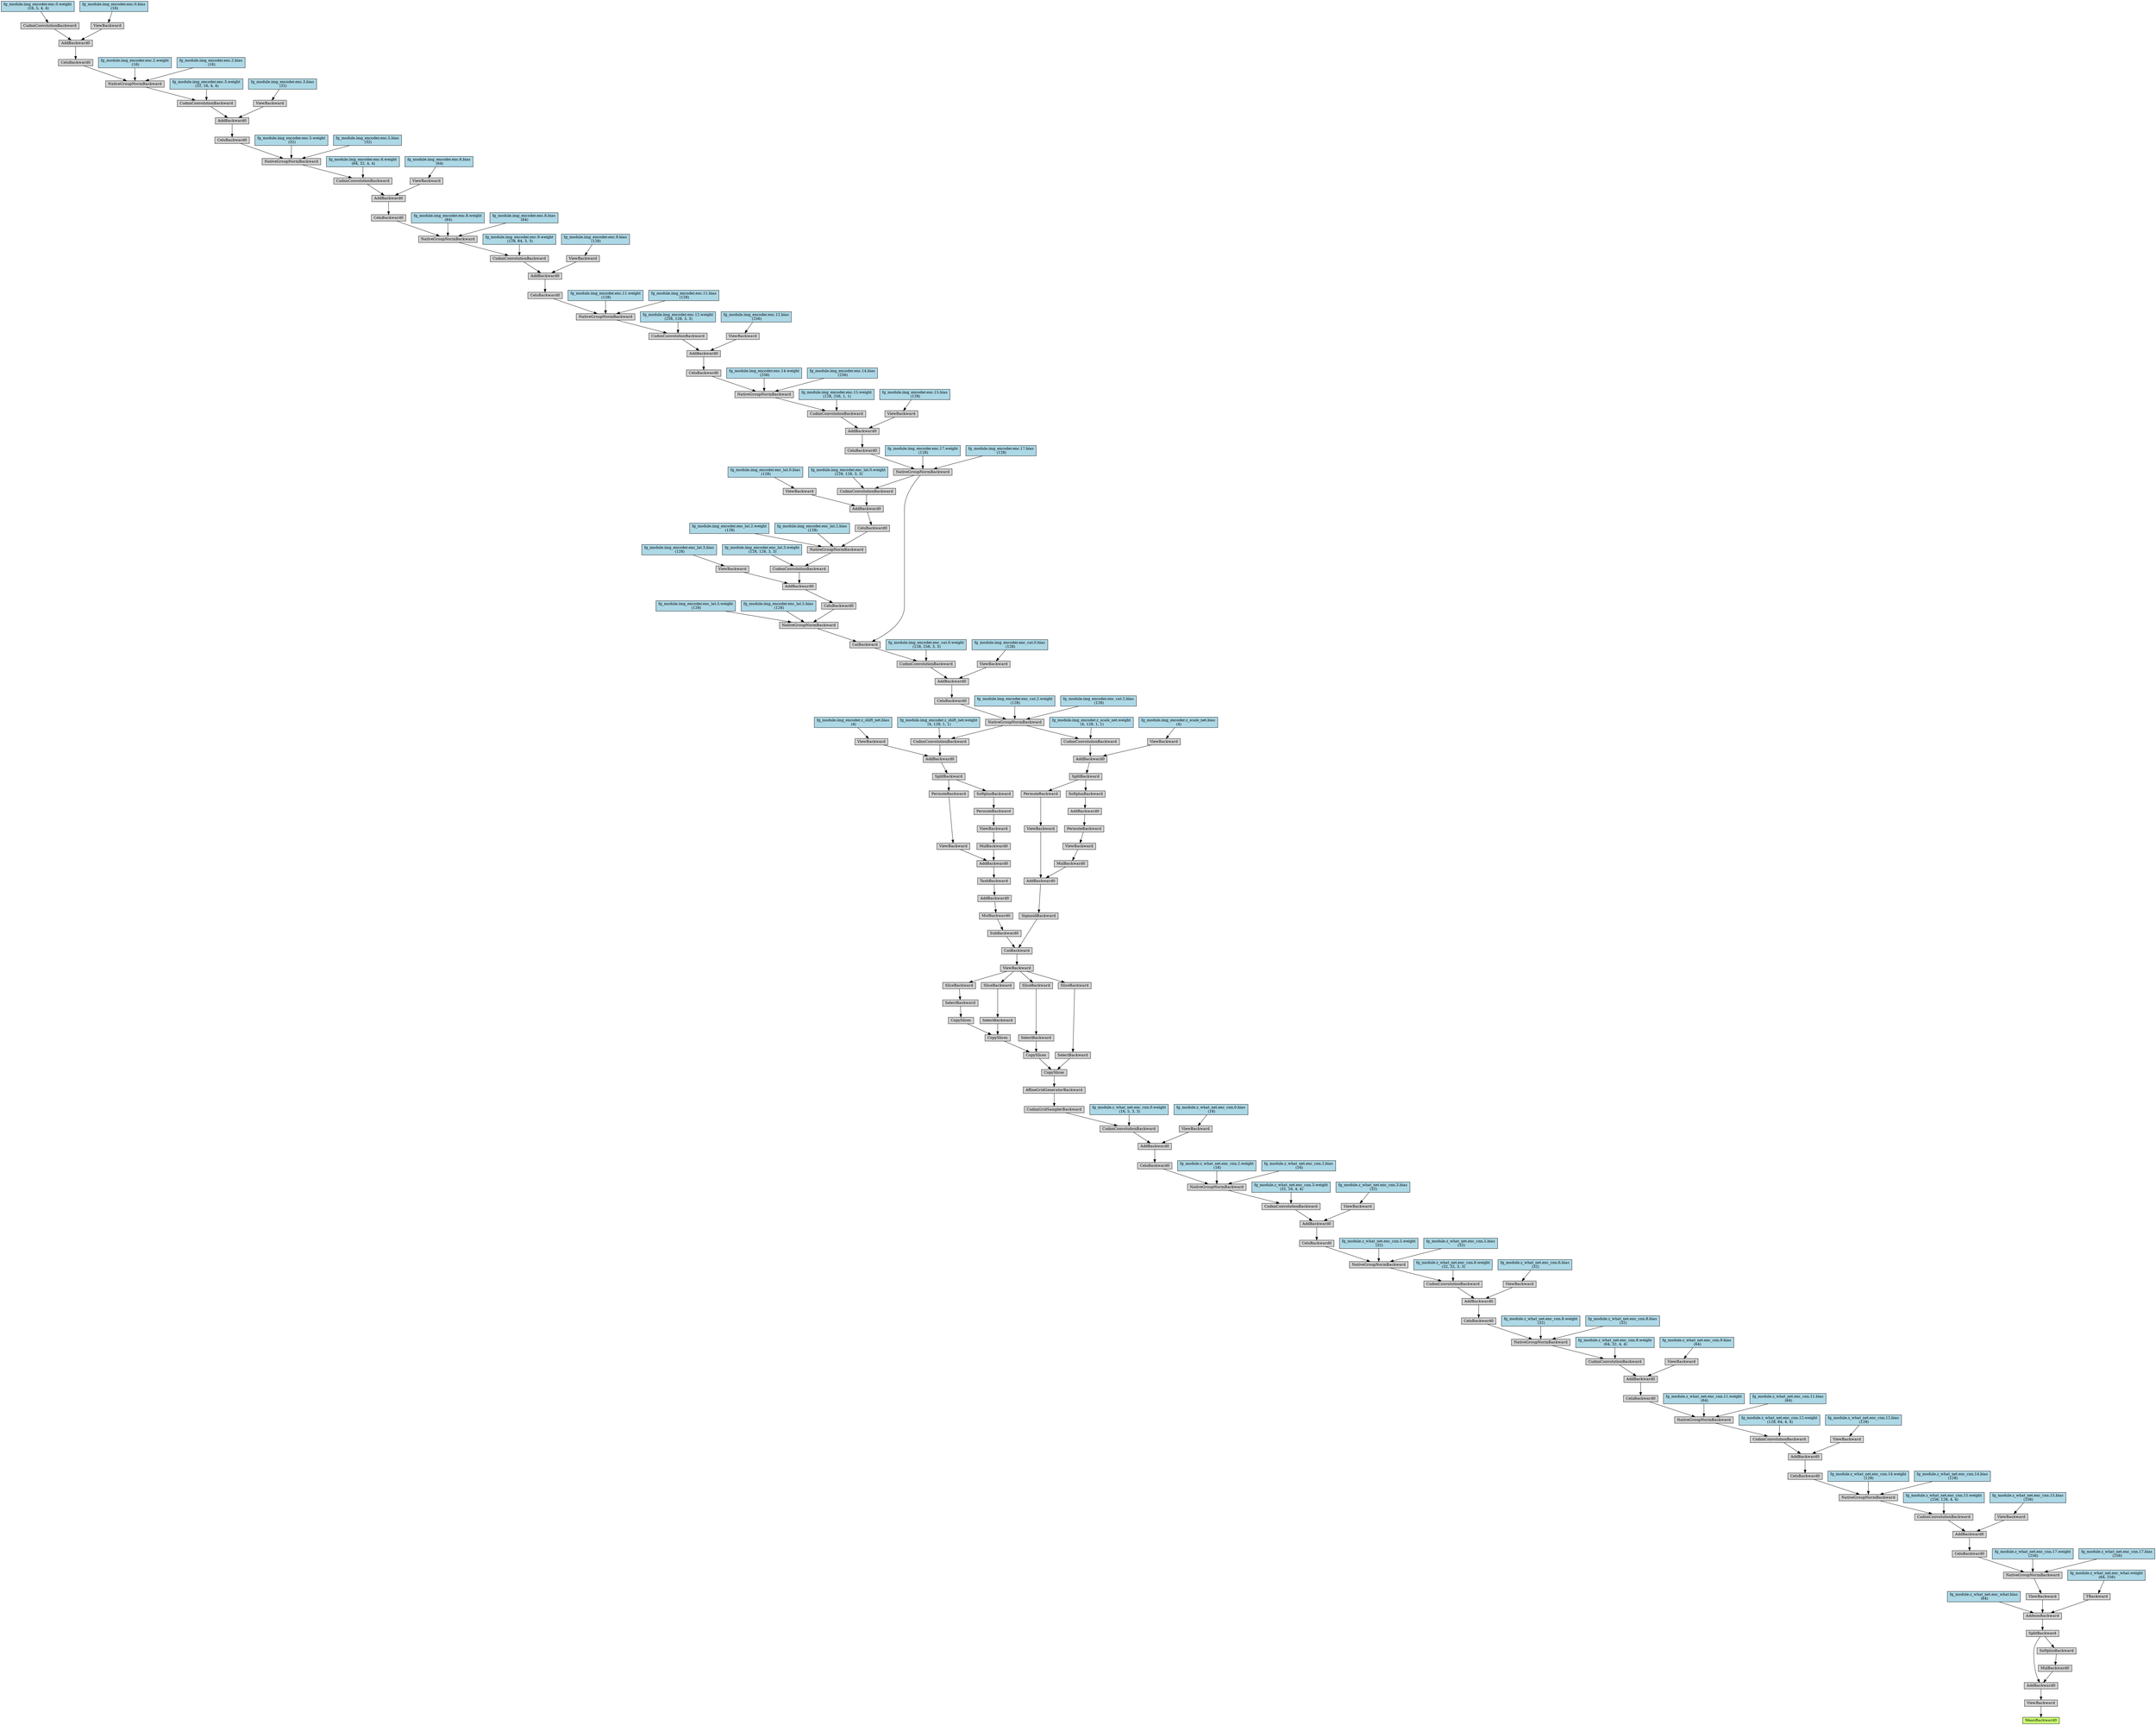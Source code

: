 digraph {
	graph [size="59.55,59.55"]
	node [align=left fontsize=12 height=0.2 ranksep=0.1 shape=box style=filled]
	140297723449184 [label=MeanBackward0 fillcolor=darkolivegreen1]
	140297723449072 -> 140297723449184
	140297723449072 [label=ViewBackward]
	140297723448848 -> 140297723449072
	140297723448848 [label=AddBackward0]
	140296092240472 -> 140297723448848
	140296092240472 [label=SplitBackward]
	140296092240248 -> 140296092240472
	140296092240248 [label=AddmmBackward]
	140296092239968 -> 140296092240248
	140296092239968 [label="fg_module.z_what_net.enc_what.bias
 (64)" fillcolor=lightblue]
	140296092240584 -> 140296092240248
	140296092240584 [label=ViewBackward]
	140296092240752 -> 140296092240584
	140296092240752 [label=NativeGroupNormBackward]
	140296092240864 -> 140296092240752
	140296092240864 [label=CeluBackward0]
	140296092241088 -> 140296092240864
	140296092241088 [label=AddBackward0]
	140296092241200 -> 140296092241088
	140296092241200 [label=CudnnConvolutionBackward]
	140296092241368 -> 140296092241200
	140296092241368 [label=NativeGroupNormBackward]
	140296092241536 -> 140296092241368
	140296092241536 [label=CeluBackward0]
	140296092241760 -> 140296092241536
	140296092241760 [label=AddBackward0]
	140296092241872 -> 140296092241760
	140296092241872 [label=CudnnConvolutionBackward]
	140296092389560 -> 140296092241872
	140296092389560 [label=NativeGroupNormBackward]
	140296092389728 -> 140296092389560
	140296092389728 [label=CeluBackward0]
	140296092389952 -> 140296092389728
	140296092389952 [label=AddBackward0]
	140296092390064 -> 140296092389952
	140296092390064 [label=CudnnConvolutionBackward]
	140296092390232 -> 140296092390064
	140296092390232 [label=NativeGroupNormBackward]
	140296092390400 -> 140296092390232
	140296092390400 [label=CeluBackward0]
	140296092390624 -> 140296092390400
	140296092390624 [label=AddBackward0]
	140296092390736 -> 140296092390624
	140296092390736 [label=CudnnConvolutionBackward]
	140296092390904 -> 140296092390736
	140296092390904 [label=NativeGroupNormBackward]
	140296092391072 -> 140296092390904
	140296092391072 [label=CeluBackward0]
	140296092391296 -> 140296092391072
	140296092391296 [label=AddBackward0]
	140296092391408 -> 140296092391296
	140296092391408 [label=CudnnConvolutionBackward]
	140296092391576 -> 140296092391408
	140296092391576 [label=NativeGroupNormBackward]
	140296092391744 -> 140296092391576
	140296092391744 [label=CeluBackward0]
	140296092391968 -> 140296092391744
	140296092391968 [label=AddBackward0]
	140296092392080 -> 140296092391968
	140296092392080 [label=CudnnConvolutionBackward]
	140296092392248 -> 140296092392080
	140296092392248 [label=CudnnGridSamplerBackward]
	140296092392416 -> 140296092392248
	140296092392416 [label=AffineGridGeneratorBackward]
	140296092392528 -> 140296092392416
	140296092392528 [label=CopySlices]
	140296092392640 -> 140296092392528
	140296092392640 [label=CopySlices]
	140296092392808 -> 140296092392640
	140296092392808 [label=CopySlices]
	140296092392976 -> 140296092392808
	140296092392976 [label=CopySlices]
	140296092393144 -> 140296092392976
	140296092393144 [label=SelectBackward]
	140296092393256 -> 140296092393144
	140296092393256 [label=SliceBackward]
	140296092393368 -> 140296092393256
	140296092393368 [label=ViewBackward]
	140296092397640 -> 140296092393368
	140296092397640 [label=CatBackward]
	140296092397752 -> 140296092397640
	140296092397752 [label=SigmoidBackward]
	140296092397920 -> 140296092397752
	140296092397920 [label=AddBackward0]
	140296092398032 -> 140296092397920
	140296092398032 [label=ViewBackward]
	140296092398200 -> 140296092398032
	140296092398200 [label=PermuteBackward]
	140296092398312 -> 140296092398200
	140296092398312 [label=SplitBackward]
	140296092398424 -> 140296092398312
	140296092398424 [label=AddBackward0]
	140296092398536 -> 140296092398424
	140296092398536 [label=CudnnConvolutionBackward]
	140296092398704 -> 140296092398536
	140296092398704 [label=NativeGroupNormBackward]
	140296092398872 -> 140296092398704
	140296092398872 [label=CeluBackward0]
	140296092399096 -> 140296092398872
	140296092399096 [label=AddBackward0]
	140296092399208 -> 140296092399096
	140296092399208 [label=CudnnConvolutionBackward]
	140296092399376 -> 140296092399208
	140296092399376 [label=CatBackward]
	140296092399544 -> 140296092399376
	140296092399544 [label=NativeGroupNormBackward]
	140296092399712 -> 140296092399544
	140296092399712 [label=CeluBackward0]
	140296092399936 -> 140296092399712
	140296092399936 [label=AddBackward0]
	140296092400048 -> 140296092399936
	140296092400048 [label=CudnnConvolutionBackward]
	140296092400216 -> 140296092400048
	140296092400216 [label=NativeGroupNormBackward]
	140296092400384 -> 140296092400216
	140296092400384 [label=CeluBackward0]
	140296092400608 -> 140296092400384
	140296092400608 [label=AddBackward0]
	140296092400720 -> 140296092400608
	140296092400720 [label=CudnnConvolutionBackward]
	140296092400888 -> 140296092400720
	140296092400888 [label=NativeGroupNormBackward]
	140296092401056 -> 140296092400888
	140296092401056 [label=CeluBackward0]
	140296092401280 -> 140296092401056
	140296092401280 [label=AddBackward0]
	140296092401392 -> 140296092401280
	140296092401392 [label=CudnnConvolutionBackward]
	140296092401560 -> 140296092401392
	140296092401560 [label=NativeGroupNormBackward]
	140296092414080 -> 140296092401560
	140296092414080 [label=CeluBackward0]
	140296092414304 -> 140296092414080
	140296092414304 [label=AddBackward0]
	140296092414416 -> 140296092414304
	140296092414416 [label=CudnnConvolutionBackward]
	140296092414584 -> 140296092414416
	140296092414584 [label=NativeGroupNormBackward]
	140296092414752 -> 140296092414584
	140296092414752 [label=CeluBackward0]
	140296092414976 -> 140296092414752
	140296092414976 [label=AddBackward0]
	140296092415088 -> 140296092414976
	140296092415088 [label=CudnnConvolutionBackward]
	140296092415256 -> 140296092415088
	140296092415256 [label=NativeGroupNormBackward]
	140296092415424 -> 140296092415256
	140296092415424 [label=CeluBackward0]
	140296092415648 -> 140296092415424
	140296092415648 [label=AddBackward0]
	140296092415760 -> 140296092415648
	140296092415760 [label=CudnnConvolutionBackward]
	140296092415928 -> 140296092415760
	140296092415928 [label="fg_module.img_encoder.enc.0.weight
 (16, 5, 4, 4)" fillcolor=lightblue]
	140296092415816 -> 140296092415648
	140296092415816 [label=ViewBackward]
	140296092415984 -> 140296092415816
	140296092415984 [label="fg_module.img_encoder.enc.0.bias
 (16)" fillcolor=lightblue]
	140296092415480 -> 140296092415256
	140296092415480 [label="fg_module.img_encoder.enc.2.weight
 (16)" fillcolor=lightblue]
	140296092415536 -> 140296092415256
	140296092415536 [label="fg_module.img_encoder.enc.2.bias
 (16)" fillcolor=lightblue]
	140296092415312 -> 140296092415088
	140296092415312 [label="fg_module.img_encoder.enc.3.weight
 (32, 16, 4, 4)" fillcolor=lightblue]
	140296092415144 -> 140296092414976
	140296092415144 [label=ViewBackward]
	140296092415368 -> 140296092415144
	140296092415368 [label="fg_module.img_encoder.enc.3.bias
 (32)" fillcolor=lightblue]
	140296092414808 -> 140296092414584
	140296092414808 [label="fg_module.img_encoder.enc.5.weight
 (32)" fillcolor=lightblue]
	140296092414864 -> 140296092414584
	140296092414864 [label="fg_module.img_encoder.enc.5.bias
 (32)" fillcolor=lightblue]
	140296092414640 -> 140296092414416
	140296092414640 [label="fg_module.img_encoder.enc.6.weight
 (64, 32, 4, 4)" fillcolor=lightblue]
	140296092414472 -> 140296092414304
	140296092414472 [label=ViewBackward]
	140296092414696 -> 140296092414472
	140296092414696 [label="fg_module.img_encoder.enc.6.bias
 (64)" fillcolor=lightblue]
	140296092414136 -> 140296092401560
	140296092414136 [label="fg_module.img_encoder.enc.8.weight
 (64)" fillcolor=lightblue]
	140296092414192 -> 140296092401560
	140296092414192 [label="fg_module.img_encoder.enc.8.bias
 (64)" fillcolor=lightblue]
	140296092401616 -> 140296092401392
	140296092401616 [label="fg_module.img_encoder.enc.9.weight
 (128, 64, 3, 3)" fillcolor=lightblue]
	140296092401448 -> 140296092401280
	140296092401448 [label=ViewBackward]
	140296092414024 -> 140296092401448
	140296092414024 [label="fg_module.img_encoder.enc.9.bias
 (128)" fillcolor=lightblue]
	140296092401112 -> 140296092400888
	140296092401112 [label="fg_module.img_encoder.enc.11.weight
 (128)" fillcolor=lightblue]
	140296092401168 -> 140296092400888
	140296092401168 [label="fg_module.img_encoder.enc.11.bias
 (128)" fillcolor=lightblue]
	140296092400944 -> 140296092400720
	140296092400944 [label="fg_module.img_encoder.enc.12.weight
 (256, 128, 3, 3)" fillcolor=lightblue]
	140296092400776 -> 140296092400608
	140296092400776 [label=ViewBackward]
	140296092401000 -> 140296092400776
	140296092401000 [label="fg_module.img_encoder.enc.12.bias
 (256)" fillcolor=lightblue]
	140296092400440 -> 140296092400216
	140296092400440 [label="fg_module.img_encoder.enc.14.weight
 (256)" fillcolor=lightblue]
	140296092400496 -> 140296092400216
	140296092400496 [label="fg_module.img_encoder.enc.14.bias
 (256)" fillcolor=lightblue]
	140296092400272 -> 140296092400048
	140296092400272 [label="fg_module.img_encoder.enc.15.weight
 (128, 256, 1, 1)" fillcolor=lightblue]
	140296092400104 -> 140296092399936
	140296092400104 [label=ViewBackward]
	140296092400328 -> 140296092400104
	140296092400328 [label="fg_module.img_encoder.enc.15.bias
 (128)" fillcolor=lightblue]
	140296092399768 -> 140296092399544
	140296092399768 [label="fg_module.img_encoder.enc.17.weight
 (128)" fillcolor=lightblue]
	140296092399824 -> 140296092399544
	140296092399824 [label="fg_module.img_encoder.enc.17.bias
 (128)" fillcolor=lightblue]
	140296092399600 -> 140296092399376
	140296092399600 [label=NativeGroupNormBackward]
	140296092399880 -> 140296092399600
	140296092399880 [label=CeluBackward0]
	140296092400832 -> 140296092399880
	140296092400832 [label=AddBackward0]
	140296092401336 -> 140296092400832
	140296092401336 [label=CudnnConvolutionBackward]
	140296092414360 -> 140296092401336
	140296092414360 [label=NativeGroupNormBackward]
	140296092415032 -> 140296092414360
	140296092415032 [label=CeluBackward0]
	140296092415872 -> 140296092415032
	140296092415872 [label=AddBackward0]
	140296092416096 -> 140296092415872
	140296092416096 [label=CudnnConvolutionBackward]
	140296092399544 -> 140296092416096
	140296092416208 -> 140296092416096
	140296092416208 [label="fg_module.img_encoder.enc_lat.0.weight
 (128, 128, 3, 3)" fillcolor=lightblue]
	140296092416040 -> 140296092415872
	140296092416040 [label=ViewBackward]
	140296092416264 -> 140296092416040
	140296092416264 [label="fg_module.img_encoder.enc_lat.0.bias
 (128)" fillcolor=lightblue]
	140296092415200 -> 140296092414360
	140296092415200 [label="fg_module.img_encoder.enc_lat.2.weight
 (128)" fillcolor=lightblue]
	140296092414920 -> 140296092414360
	140296092414920 [label="fg_module.img_encoder.enc_lat.2.bias
 (128)" fillcolor=lightblue]
	140296092414528 -> 140296092401336
	140296092414528 [label="fg_module.img_encoder.enc_lat.3.weight
 (128, 128, 3, 3)" fillcolor=lightblue]
	140296092401504 -> 140296092400832
	140296092401504 [label=ViewBackward]
	140296092414248 -> 140296092401504
	140296092414248 [label="fg_module.img_encoder.enc_lat.3.bias
 (128)" fillcolor=lightblue]
	140296092399992 -> 140296092399600
	140296092399992 [label="fg_module.img_encoder.enc_lat.5.weight
 (128)" fillcolor=lightblue]
	140296092400160 -> 140296092399600
	140296092400160 [label="fg_module.img_encoder.enc_lat.5.bias
 (128)" fillcolor=lightblue]
	140296092399432 -> 140296092399208
	140296092399432 [label="fg_module.img_encoder.enc_cat.0.weight
 (128, 256, 3, 3)" fillcolor=lightblue]
	140296092399264 -> 140296092399096
	140296092399264 [label=ViewBackward]
	140296092399488 -> 140296092399264
	140296092399488 [label="fg_module.img_encoder.enc_cat.0.bias
 (128)" fillcolor=lightblue]
	140296092398928 -> 140296092398704
	140296092398928 [label="fg_module.img_encoder.enc_cat.2.weight
 (128)" fillcolor=lightblue]
	140296092398984 -> 140296092398704
	140296092398984 [label="fg_module.img_encoder.enc_cat.2.bias
 (128)" fillcolor=lightblue]
	140296092398760 -> 140296092398536
	140296092398760 [label="fg_module.img_encoder.z_scale_net.weight
 (4, 128, 1, 1)" fillcolor=lightblue]
	140296092398592 -> 140296092398424
	140296092398592 [label=ViewBackward]
	140296092398816 -> 140296092398592
	140296092398816 [label="fg_module.img_encoder.z_scale_net.bias
 (4)" fillcolor=lightblue]
	140296092398088 -> 140296092397920
	140296092398088 [label=MulBackward0]
	140296092398256 -> 140296092398088
	140296092398256 [label=ViewBackward]
	140296092398480 -> 140296092398256
	140296092398480 [label=PermuteBackward]
	140296092399152 -> 140296092398480
	140296092399152 [label=AddBackward0]
	140296092399320 -> 140296092399152
	140296092399320 [label=SoftplusBackward]
	140296092398312 -> 140296092399320
	140296092397808 -> 140296092397640
	140296092397808 [label=SubBackward0]
	140296092397976 -> 140296092397808
	140296092397976 [label=MulBackward0]
	140296092398368 -> 140296092397976
	140296092398368 [label=AddBackward0]
	140296092399040 -> 140296092398368
	140296092399040 [label=TanhBackward]
	140296092400552 -> 140296092399040
	140296092400552 [label=AddBackward0]
	140296092401224 -> 140296092400552
	140296092401224 [label=ViewBackward]
	140296092415704 -> 140296092401224
	140296092415704 [label=PermuteBackward]
	140296092416432 -> 140296092415704
	140296092416432 [label=SplitBackward]
	140296092416488 -> 140296092416432
	140296092416488 [label=AddBackward0]
	140296092416600 -> 140296092416488
	140296092416600 [label=CudnnConvolutionBackward]
	140296092398704 -> 140296092416600
	140296092416768 -> 140296092416600
	140296092416768 [label="fg_module.img_encoder.z_shift_net.weight
 (4, 128, 1, 1)" fillcolor=lightblue]
	140296092416656 -> 140296092416488
	140296092416656 [label=ViewBackward]
	140296092416824 -> 140296092416656
	140296092416824 [label="fg_module.img_encoder.z_shift_net.bias
 (4)" fillcolor=lightblue]
	140296092415592 -> 140296092400552
	140296092415592 [label=MulBackward0]
	140296092416376 -> 140296092415592
	140296092416376 [label=ViewBackward]
	140296092416544 -> 140296092416376
	140296092416544 [label=PermuteBackward]
	140296092416936 -> 140296092416544
	140296092416936 [label=SoftplusBackward]
	140296092416432 -> 140296092416936
	140296092393032 -> 140296092392808
	140296092393032 [label=SelectBackward]
	140296092393200 -> 140296092393032
	140296092393200 [label=SliceBackward]
	140296092393368 -> 140296092393200
	140296092392864 -> 140296092392640
	140296092392864 [label=SelectBackward]
	140296092393088 -> 140296092392864
	140296092393088 [label=SliceBackward]
	140296092393368 -> 140296092393088
	140296092392696 -> 140296092392528
	140296092392696 [label=SelectBackward]
	140296092392920 -> 140296092392696
	140296092392920 [label=SliceBackward]
	140296092393368 -> 140296092392920
	140296092392304 -> 140296092392080
	140296092392304 [label="fg_module.z_what_net.enc_cnn.0.weight
 (16, 5, 3, 3)" fillcolor=lightblue]
	140296092392136 -> 140296092391968
	140296092392136 [label=ViewBackward]
	140296092392360 -> 140296092392136
	140296092392360 [label="fg_module.z_what_net.enc_cnn.0.bias
 (16)" fillcolor=lightblue]
	140296092391800 -> 140296092391576
	140296092391800 [label="fg_module.z_what_net.enc_cnn.2.weight
 (16)" fillcolor=lightblue]
	140296092391856 -> 140296092391576
	140296092391856 [label="fg_module.z_what_net.enc_cnn.2.bias
 (16)" fillcolor=lightblue]
	140296092391632 -> 140296092391408
	140296092391632 [label="fg_module.z_what_net.enc_cnn.3.weight
 (32, 16, 4, 4)" fillcolor=lightblue]
	140296092391464 -> 140296092391296
	140296092391464 [label=ViewBackward]
	140296092391688 -> 140296092391464
	140296092391688 [label="fg_module.z_what_net.enc_cnn.3.bias
 (32)" fillcolor=lightblue]
	140296092391128 -> 140296092390904
	140296092391128 [label="fg_module.z_what_net.enc_cnn.5.weight
 (32)" fillcolor=lightblue]
	140296092391184 -> 140296092390904
	140296092391184 [label="fg_module.z_what_net.enc_cnn.5.bias
 (32)" fillcolor=lightblue]
	140296092390960 -> 140296092390736
	140296092390960 [label="fg_module.z_what_net.enc_cnn.6.weight
 (32, 32, 3, 3)" fillcolor=lightblue]
	140296092390792 -> 140296092390624
	140296092390792 [label=ViewBackward]
	140296092391016 -> 140296092390792
	140296092391016 [label="fg_module.z_what_net.enc_cnn.6.bias
 (32)" fillcolor=lightblue]
	140296092390456 -> 140296092390232
	140296092390456 [label="fg_module.z_what_net.enc_cnn.8.weight
 (32)" fillcolor=lightblue]
	140296092390512 -> 140296092390232
	140296092390512 [label="fg_module.z_what_net.enc_cnn.8.bias
 (32)" fillcolor=lightblue]
	140296092390288 -> 140296092390064
	140296092390288 [label="fg_module.z_what_net.enc_cnn.9.weight
 (64, 32, 4, 4)" fillcolor=lightblue]
	140296092390120 -> 140296092389952
	140296092390120 [label=ViewBackward]
	140296092390344 -> 140296092390120
	140296092390344 [label="fg_module.z_what_net.enc_cnn.9.bias
 (64)" fillcolor=lightblue]
	140296092389784 -> 140296092389560
	140296092389784 [label="fg_module.z_what_net.enc_cnn.11.weight
 (64)" fillcolor=lightblue]
	140296092389840 -> 140296092389560
	140296092389840 [label="fg_module.z_what_net.enc_cnn.11.bias
 (64)" fillcolor=lightblue]
	140296092389616 -> 140296092241872
	140296092389616 [label="fg_module.z_what_net.enc_cnn.12.weight
 (128, 64, 4, 4)" fillcolor=lightblue]
	140296092389448 -> 140296092241760
	140296092389448 [label=ViewBackward]
	140296092389672 -> 140296092389448
	140296092389672 [label="fg_module.z_what_net.enc_cnn.12.bias
 (128)" fillcolor=lightblue]
	140296092241592 -> 140296092241368
	140296092241592 [label="fg_module.z_what_net.enc_cnn.14.weight
 (128)" fillcolor=lightblue]
	140296092241648 -> 140296092241368
	140296092241648 [label="fg_module.z_what_net.enc_cnn.14.bias
 (128)" fillcolor=lightblue]
	140296092241424 -> 140296092241200
	140296092241424 [label="fg_module.z_what_net.enc_cnn.15.weight
 (256, 128, 4, 4)" fillcolor=lightblue]
	140296092241256 -> 140296092241088
	140296092241256 [label=ViewBackward]
	140296092241480 -> 140296092241256
	140296092241480 [label="fg_module.z_what_net.enc_cnn.15.bias
 (256)" fillcolor=lightblue]
	140296092240920 -> 140296092240752
	140296092240920 [label="fg_module.z_what_net.enc_cnn.17.weight
 (256)" fillcolor=lightblue]
	140296092240976 -> 140296092240752
	140296092240976 [label="fg_module.z_what_net.enc_cnn.17.bias
 (256)" fillcolor=lightblue]
	140296092240640 -> 140296092240248
	140296092240640 [label=TBackward]
	140296092240808 -> 140296092240640
	140296092240808 [label="fg_module.z_what_net.enc_what.weight
 (64, 256)" fillcolor=lightblue]
	140296092240416 -> 140297723448848
	140296092240416 [label=MulBackward0]
	140296092240304 -> 140296092240416
	140296092240304 [label=SoftplusBackward]
	140296092240472 -> 140296092240304
}
